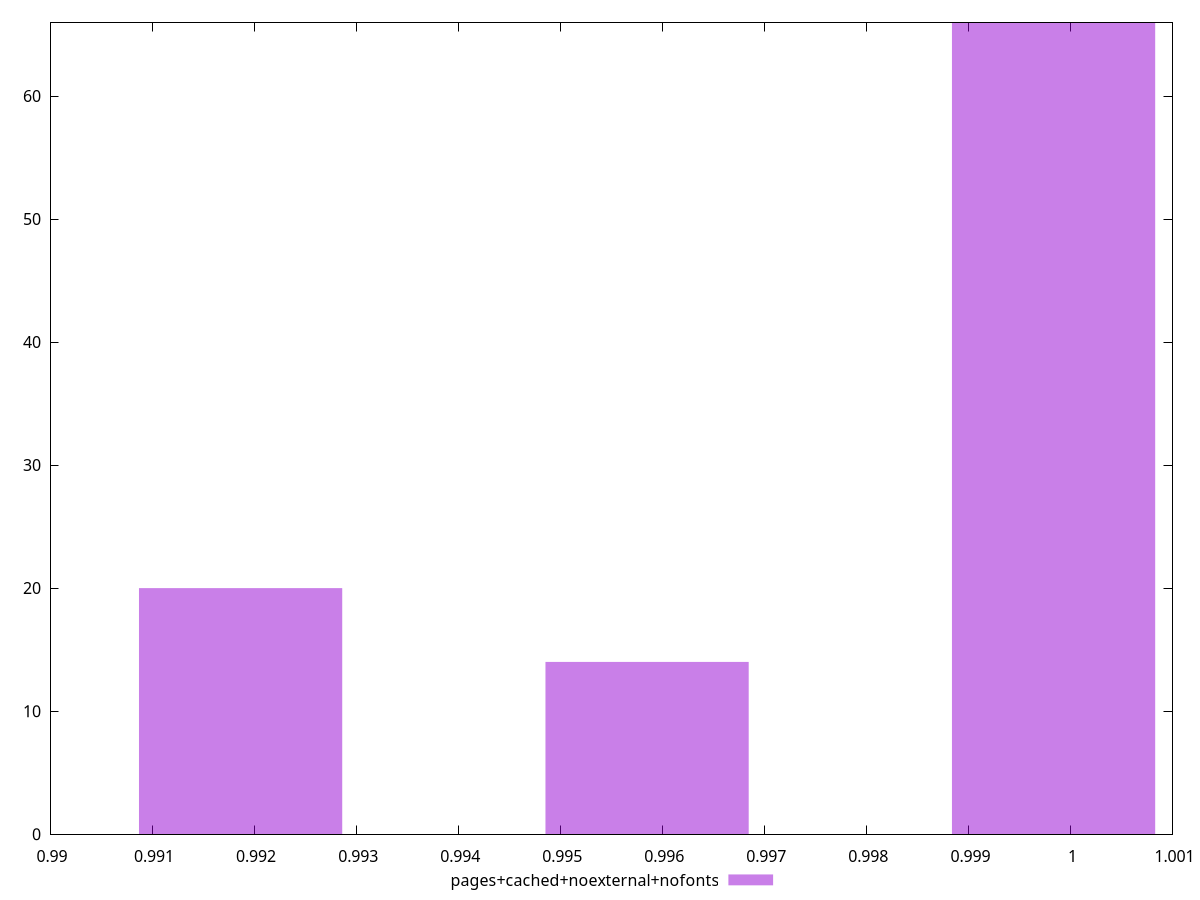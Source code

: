 $_pagesCachedNoexternalNofonts <<EOF
0.9998345604252986 66
0.9958511558020903 14
0.9918677511788819 20
EOF
set key outside below
set terminal pngcairo
set output "report_00004_2020-11-02T20-21-41.718Z/interactive/pages+cached+noexternal+nofonts//hist.png"
set yrange [0:66]
set boxwidth 0.0019917023116041805
set style fill transparent solid 0.5 noborder
plot $_pagesCachedNoexternalNofonts title "pages+cached+noexternal+nofonts" with boxes ,